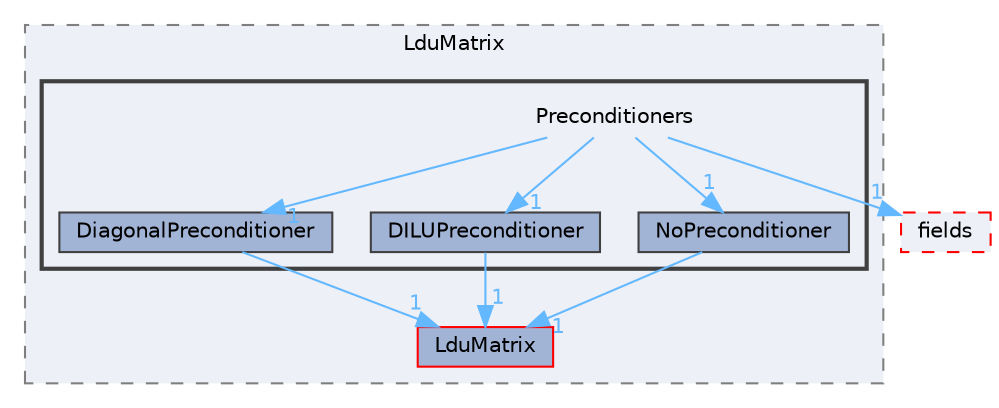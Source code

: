 digraph "src/OpenFOAM/matrices/LduMatrix/Preconditioners"
{
 // LATEX_PDF_SIZE
  bgcolor="transparent";
  edge [fontname=Helvetica,fontsize=10,labelfontname=Helvetica,labelfontsize=10];
  node [fontname=Helvetica,fontsize=10,shape=box,height=0.2,width=0.4];
  compound=true
  subgraph clusterdir_ad1279e85697e0f0972e5fabfcfcce34 {
    graph [ bgcolor="#edf0f7", pencolor="grey50", label="LduMatrix", fontname=Helvetica,fontsize=10 style="filled,dashed", URL="dir_ad1279e85697e0f0972e5fabfcfcce34.html",tooltip=""]
  dir_5ec68055571869848388d37c5cf0a9c9 [label="LduMatrix", fillcolor="#a2b4d6", color="red", style="filled", URL="dir_5ec68055571869848388d37c5cf0a9c9.html",tooltip=""];
  subgraph clusterdir_327cfc93208df70ea0524932ac6580b3 {
    graph [ bgcolor="#edf0f7", pencolor="grey25", label="", fontname=Helvetica,fontsize=10 style="filled,bold", URL="dir_327cfc93208df70ea0524932ac6580b3.html",tooltip=""]
    dir_327cfc93208df70ea0524932ac6580b3 [shape=plaintext, label="Preconditioners"];
  dir_a55aabdcd324cf99f96f89dcaf106a7a [label="DiagonalPreconditioner", fillcolor="#a2b4d6", color="grey25", style="filled", URL="dir_a55aabdcd324cf99f96f89dcaf106a7a.html",tooltip=""];
  dir_83b61b62854642d840acee041aea552b [label="DILUPreconditioner", fillcolor="#a2b4d6", color="grey25", style="filled", URL="dir_83b61b62854642d840acee041aea552b.html",tooltip=""];
  dir_42afb1c846e9c518b57db3a8bf8a02f7 [label="NoPreconditioner", fillcolor="#a2b4d6", color="grey25", style="filled", URL="dir_42afb1c846e9c518b57db3a8bf8a02f7.html",tooltip=""];
  }
  }
  dir_962442b8f989d5529fab5e0f0e4ffb74 [label="fields", fillcolor="#edf0f7", color="red", style="filled,dashed", URL="dir_962442b8f989d5529fab5e0f0e4ffb74.html",tooltip=""];
  dir_327cfc93208df70ea0524932ac6580b3->dir_42afb1c846e9c518b57db3a8bf8a02f7 [headlabel="1", labeldistance=1.5 headhref="dir_003035_002589.html" href="dir_003035_002589.html" color="steelblue1" fontcolor="steelblue1"];
  dir_327cfc93208df70ea0524932ac6580b3->dir_83b61b62854642d840acee041aea552b [headlabel="1", labeldistance=1.5 headhref="dir_003035_000935.html" href="dir_003035_000935.html" color="steelblue1" fontcolor="steelblue1"];
  dir_327cfc93208df70ea0524932ac6580b3->dir_962442b8f989d5529fab5e0f0e4ffb74 [headlabel="1", labeldistance=1.5 headhref="dir_003035_001335.html" href="dir_003035_001335.html" color="steelblue1" fontcolor="steelblue1"];
  dir_327cfc93208df70ea0524932ac6580b3->dir_a55aabdcd324cf99f96f89dcaf106a7a [headlabel="1", labeldistance=1.5 headhref="dir_003035_000905.html" href="dir_003035_000905.html" color="steelblue1" fontcolor="steelblue1"];
  dir_a55aabdcd324cf99f96f89dcaf106a7a->dir_5ec68055571869848388d37c5cf0a9c9 [headlabel="1", labeldistance=1.5 headhref="dir_000905_002119.html" href="dir_000905_002119.html" color="steelblue1" fontcolor="steelblue1"];
  dir_83b61b62854642d840acee041aea552b->dir_5ec68055571869848388d37c5cf0a9c9 [headlabel="1", labeldistance=1.5 headhref="dir_000935_002119.html" href="dir_000935_002119.html" color="steelblue1" fontcolor="steelblue1"];
  dir_42afb1c846e9c518b57db3a8bf8a02f7->dir_5ec68055571869848388d37c5cf0a9c9 [headlabel="1", labeldistance=1.5 headhref="dir_002589_002119.html" href="dir_002589_002119.html" color="steelblue1" fontcolor="steelblue1"];
}
